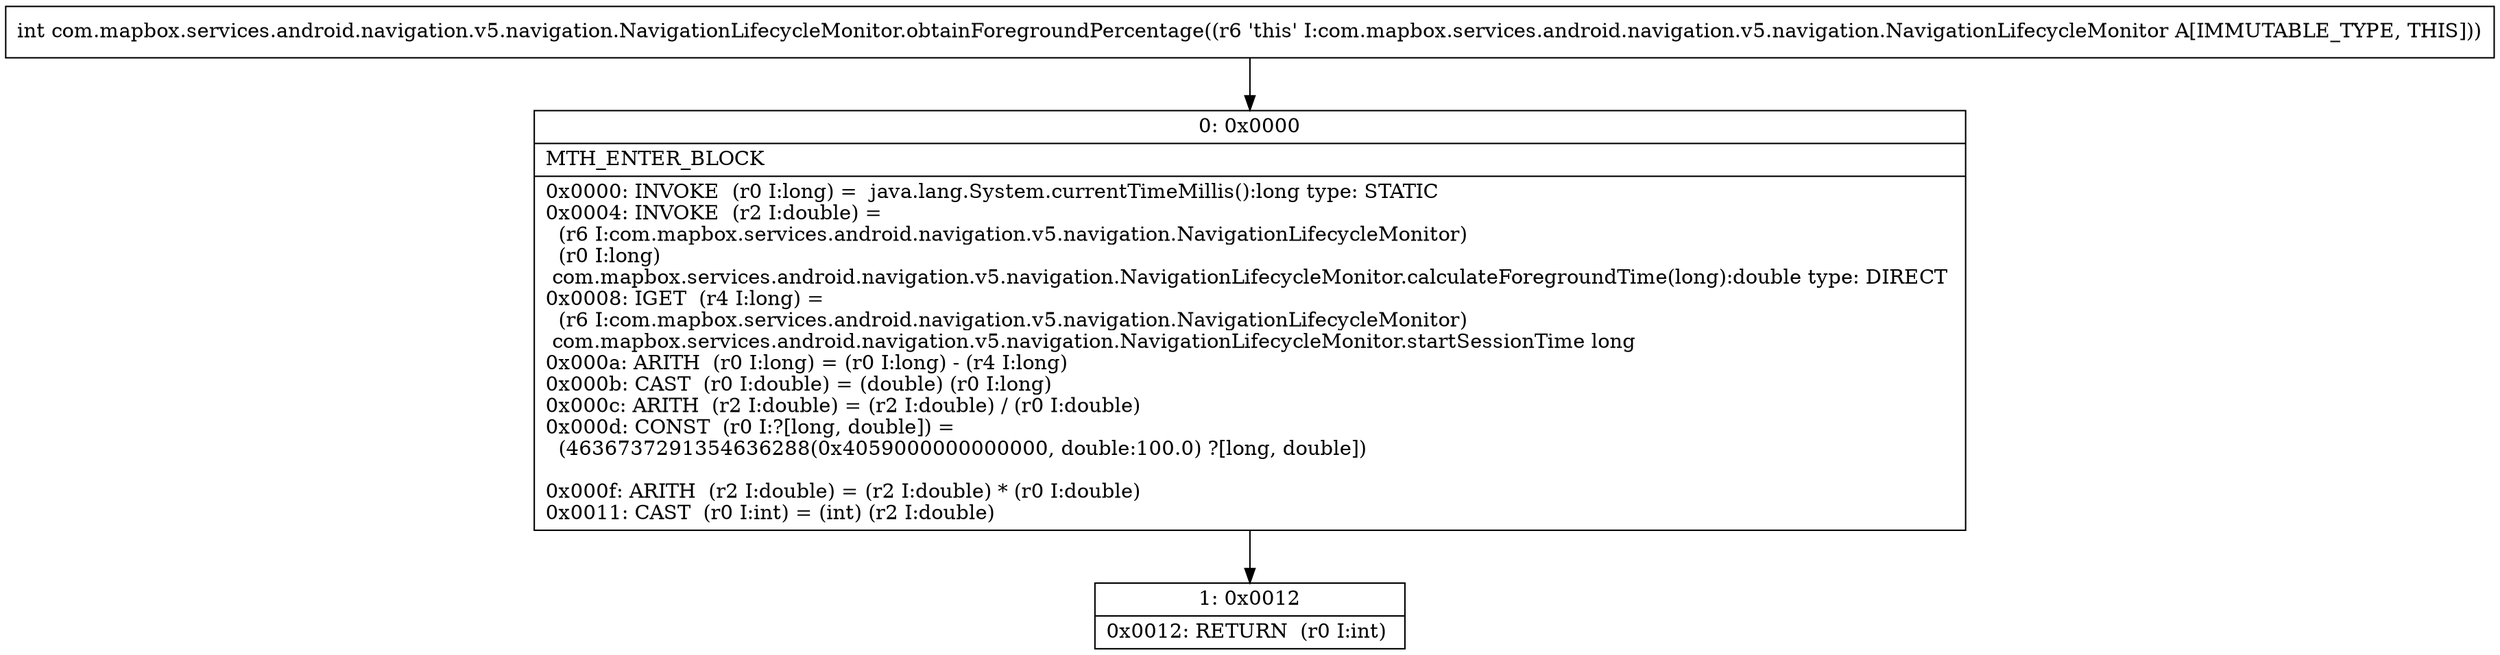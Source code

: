 digraph "CFG forcom.mapbox.services.android.navigation.v5.navigation.NavigationLifecycleMonitor.obtainForegroundPercentage()I" {
Node_0 [shape=record,label="{0\:\ 0x0000|MTH_ENTER_BLOCK\l|0x0000: INVOKE  (r0 I:long) =  java.lang.System.currentTimeMillis():long type: STATIC \l0x0004: INVOKE  (r2 I:double) = \l  (r6 I:com.mapbox.services.android.navigation.v5.navigation.NavigationLifecycleMonitor)\l  (r0 I:long)\l com.mapbox.services.android.navigation.v5.navigation.NavigationLifecycleMonitor.calculateForegroundTime(long):double type: DIRECT \l0x0008: IGET  (r4 I:long) = \l  (r6 I:com.mapbox.services.android.navigation.v5.navigation.NavigationLifecycleMonitor)\l com.mapbox.services.android.navigation.v5.navigation.NavigationLifecycleMonitor.startSessionTime long \l0x000a: ARITH  (r0 I:long) = (r0 I:long) \- (r4 I:long) \l0x000b: CAST  (r0 I:double) = (double) (r0 I:long) \l0x000c: ARITH  (r2 I:double) = (r2 I:double) \/ (r0 I:double) \l0x000d: CONST  (r0 I:?[long, double]) = \l  (4636737291354636288(0x4059000000000000, double:100.0) ?[long, double])\l \l0x000f: ARITH  (r2 I:double) = (r2 I:double) * (r0 I:double) \l0x0011: CAST  (r0 I:int) = (int) (r2 I:double) \l}"];
Node_1 [shape=record,label="{1\:\ 0x0012|0x0012: RETURN  (r0 I:int) \l}"];
MethodNode[shape=record,label="{int com.mapbox.services.android.navigation.v5.navigation.NavigationLifecycleMonitor.obtainForegroundPercentage((r6 'this' I:com.mapbox.services.android.navigation.v5.navigation.NavigationLifecycleMonitor A[IMMUTABLE_TYPE, THIS])) }"];
MethodNode -> Node_0;
Node_0 -> Node_1;
}

